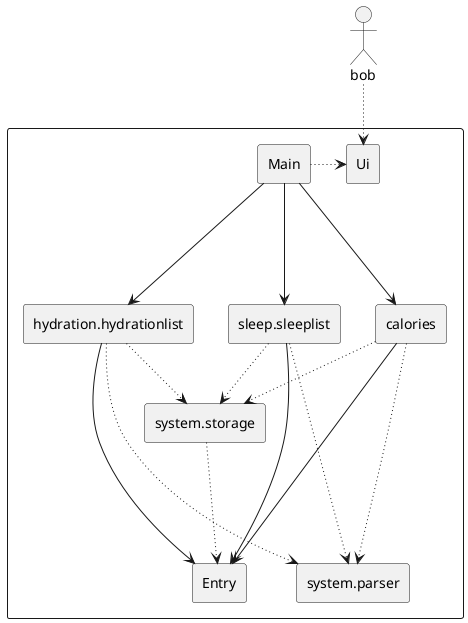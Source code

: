 @startuml


actor bob
rectangle {
    rectangle Ui
    rectangle Main
    rectangle calories
    rectangle system.parser
    rectangle hydration.hydrationlist
    rectangle sleep.sleeplist
    rectangle system.storage
    rectangle Entry
}

bob --[dotted]> Ui
Main -[dotted]> Ui
Main ---> sleep.sleeplist
Main ---> hydration.hydrationlist
Main ---> calories

calories -[dotted]---> system.parser
calories ----> Entry
calories --[dotted]> system.storage

hydration.hydrationlist ---[dotted]-> system.parser
hydration.hydrationlist -> Entry
hydration.hydrationlist --[dotted]> system.storage

sleep.sleeplist --[dotted]--> system.parser
sleep.sleeplist -> Entry
sleep.sleeplist --[dotted]> system.storage

system.storage -[dotted]-> Entry

hide circle

@enduml
